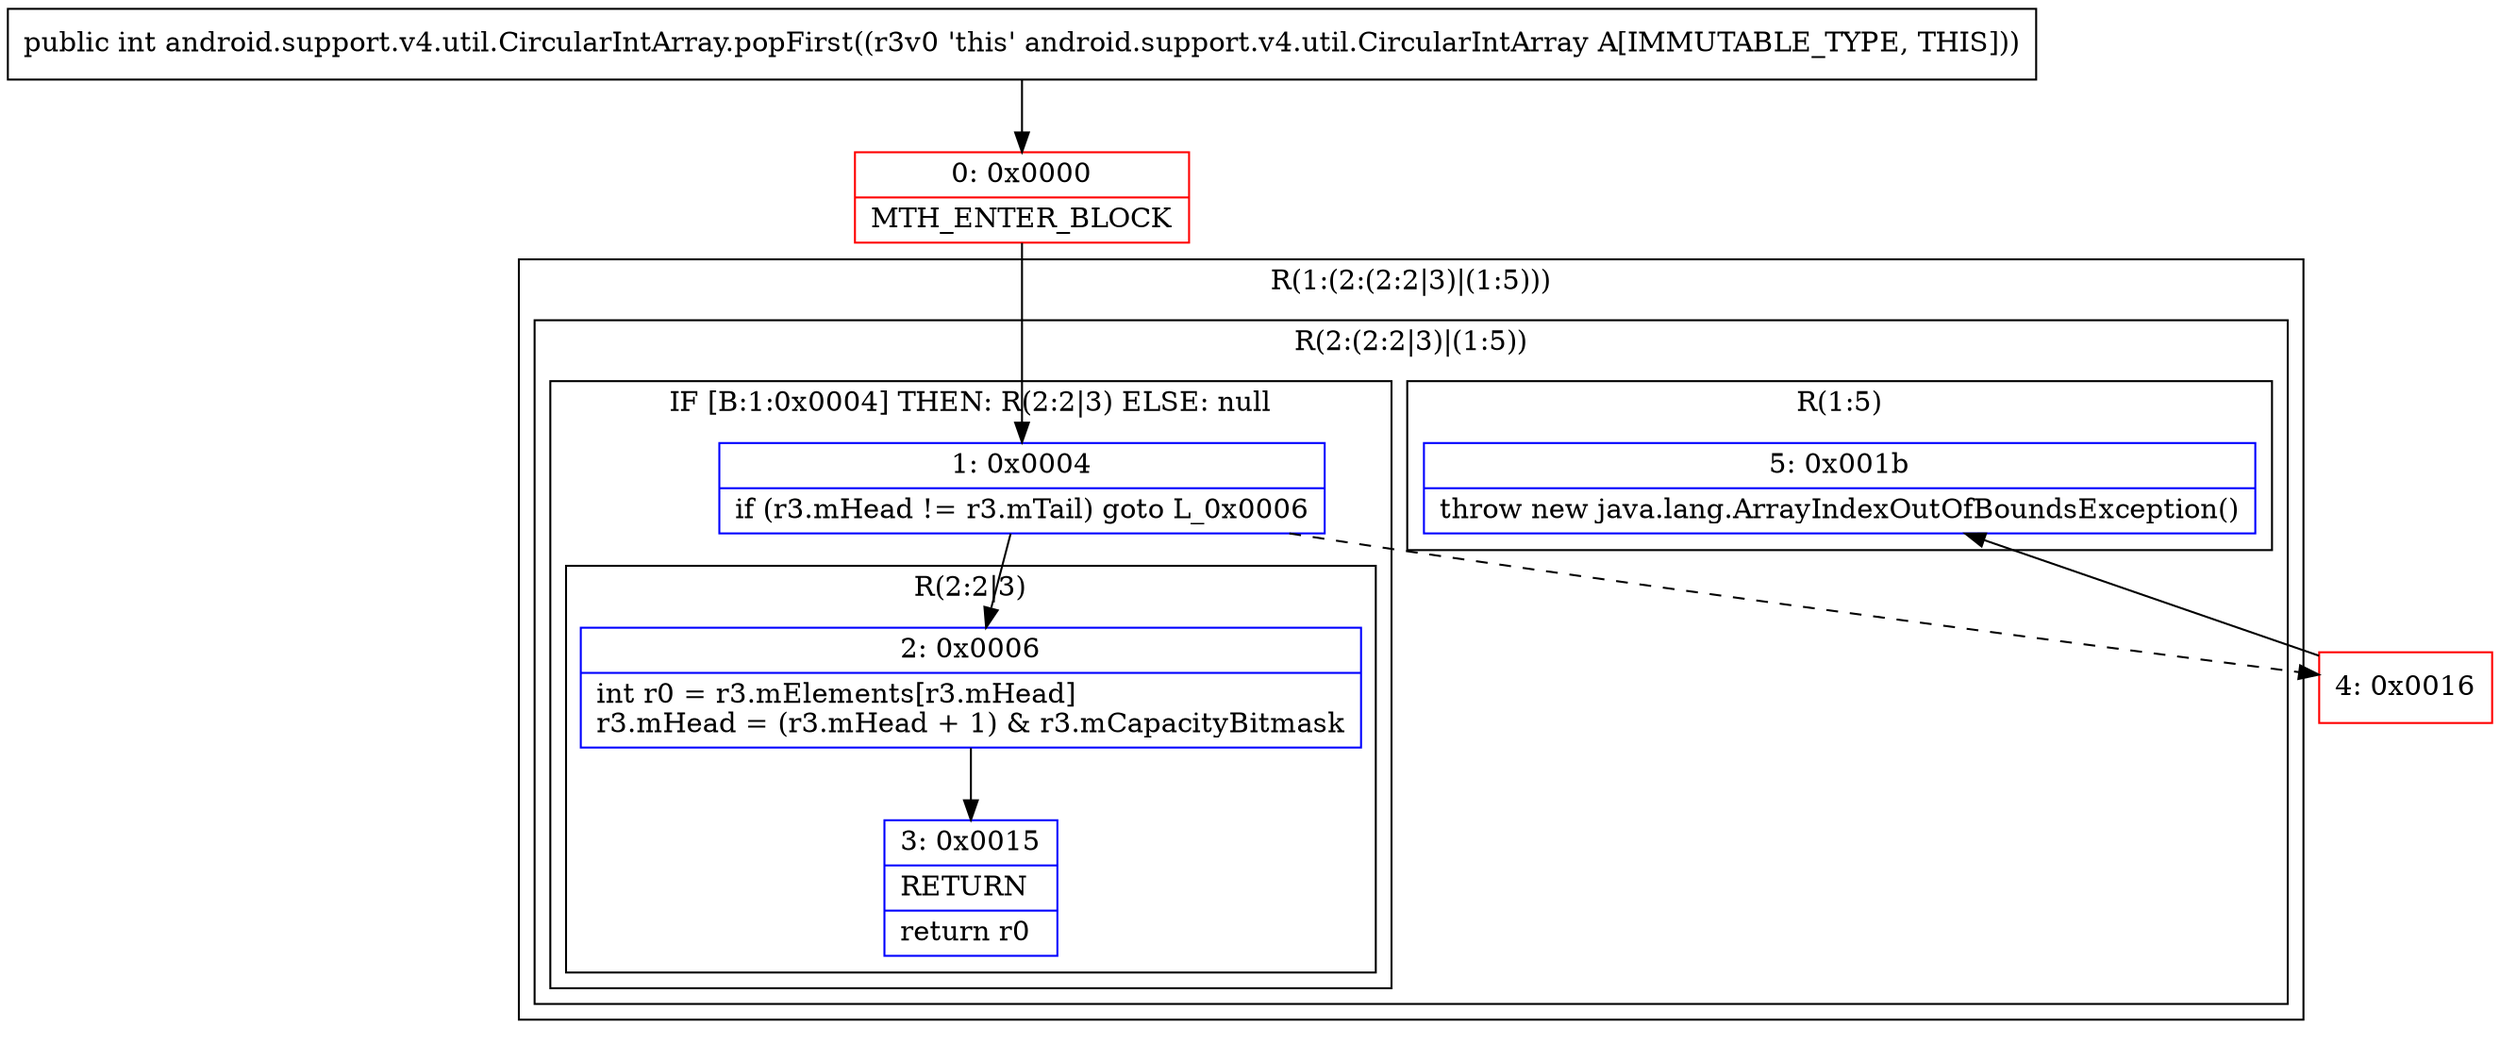 digraph "CFG forandroid.support.v4.util.CircularIntArray.popFirst()I" {
subgraph cluster_Region_1882452650 {
label = "R(1:(2:(2:2|3)|(1:5)))";
node [shape=record,color=blue];
subgraph cluster_Region_269014610 {
label = "R(2:(2:2|3)|(1:5))";
node [shape=record,color=blue];
subgraph cluster_IfRegion_226821079 {
label = "IF [B:1:0x0004] THEN: R(2:2|3) ELSE: null";
node [shape=record,color=blue];
Node_1 [shape=record,label="{1\:\ 0x0004|if (r3.mHead != r3.mTail) goto L_0x0006\l}"];
subgraph cluster_Region_1126479713 {
label = "R(2:2|3)";
node [shape=record,color=blue];
Node_2 [shape=record,label="{2\:\ 0x0006|int r0 = r3.mElements[r3.mHead]\lr3.mHead = (r3.mHead + 1) & r3.mCapacityBitmask\l}"];
Node_3 [shape=record,label="{3\:\ 0x0015|RETURN\l|return r0\l}"];
}
}
subgraph cluster_Region_65743348 {
label = "R(1:5)";
node [shape=record,color=blue];
Node_5 [shape=record,label="{5\:\ 0x001b|throw new java.lang.ArrayIndexOutOfBoundsException()\l}"];
}
}
}
Node_0 [shape=record,color=red,label="{0\:\ 0x0000|MTH_ENTER_BLOCK\l}"];
Node_4 [shape=record,color=red,label="{4\:\ 0x0016}"];
MethodNode[shape=record,label="{public int android.support.v4.util.CircularIntArray.popFirst((r3v0 'this' android.support.v4.util.CircularIntArray A[IMMUTABLE_TYPE, THIS])) }"];
MethodNode -> Node_0;
Node_1 -> Node_2;
Node_1 -> Node_4[style=dashed];
Node_2 -> Node_3;
Node_0 -> Node_1;
Node_4 -> Node_5;
}

